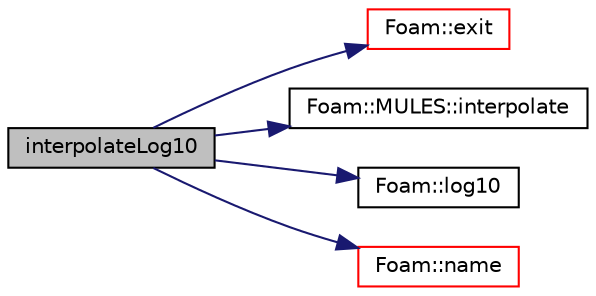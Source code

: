 digraph "interpolateLog10"
{
  bgcolor="transparent";
  edge [fontname="Helvetica",fontsize="10",labelfontname="Helvetica",labelfontsize="10"];
  node [fontname="Helvetica",fontsize="10",shape=record];
  rankdir="LR";
  Node1 [label="interpolateLog10",height=0.2,width=0.4,color="black", fillcolor="grey75", style="filled", fontcolor="black"];
  Node1 -> Node2 [color="midnightblue",fontsize="10",style="solid",fontname="Helvetica"];
  Node2 [label="Foam::exit",height=0.2,width=0.4,color="red",URL="$a10733.html#a06ca7250d8e89caf05243ec094843642"];
  Node1 -> Node3 [color="midnightblue",fontsize="10",style="solid",fontname="Helvetica"];
  Node3 [label="Foam::MULES::interpolate",height=0.2,width=0.4,color="black",URL="$a10792.html#a4d62f21551985d814104861e7c1d9b4f"];
  Node1 -> Node4 [color="midnightblue",fontsize="10",style="solid",fontname="Helvetica"];
  Node4 [label="Foam::log10",height=0.2,width=0.4,color="black",URL="$a10733.html#a58a2d0da0179f2ae967ab96f82818a3b"];
  Node1 -> Node5 [color="midnightblue",fontsize="10",style="solid",fontname="Helvetica"];
  Node5 [label="Foam::name",height=0.2,width=0.4,color="red",URL="$a10733.html#adcb0df2bd4953cb6bb390272d8263c3a",tooltip="Return a string representation of a complex. "];
}
